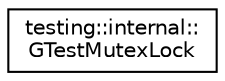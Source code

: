 digraph "Graphical Class Hierarchy"
{
 // INTERACTIVE_SVG=YES
 // LATEX_PDF_SIZE
  edge [fontname="Helvetica",fontsize="10",labelfontname="Helvetica",labelfontsize="10"];
  node [fontname="Helvetica",fontsize="10",shape=record];
  rankdir="LR";
  Node0 [label="testing::internal::\lGTestMutexLock",height=0.2,width=0.4,color="black", fillcolor="white", style="filled",URL="$da/d2b/classtesting_1_1internal_1_1_g_test_mutex_lock.html",tooltip=" "];
}
